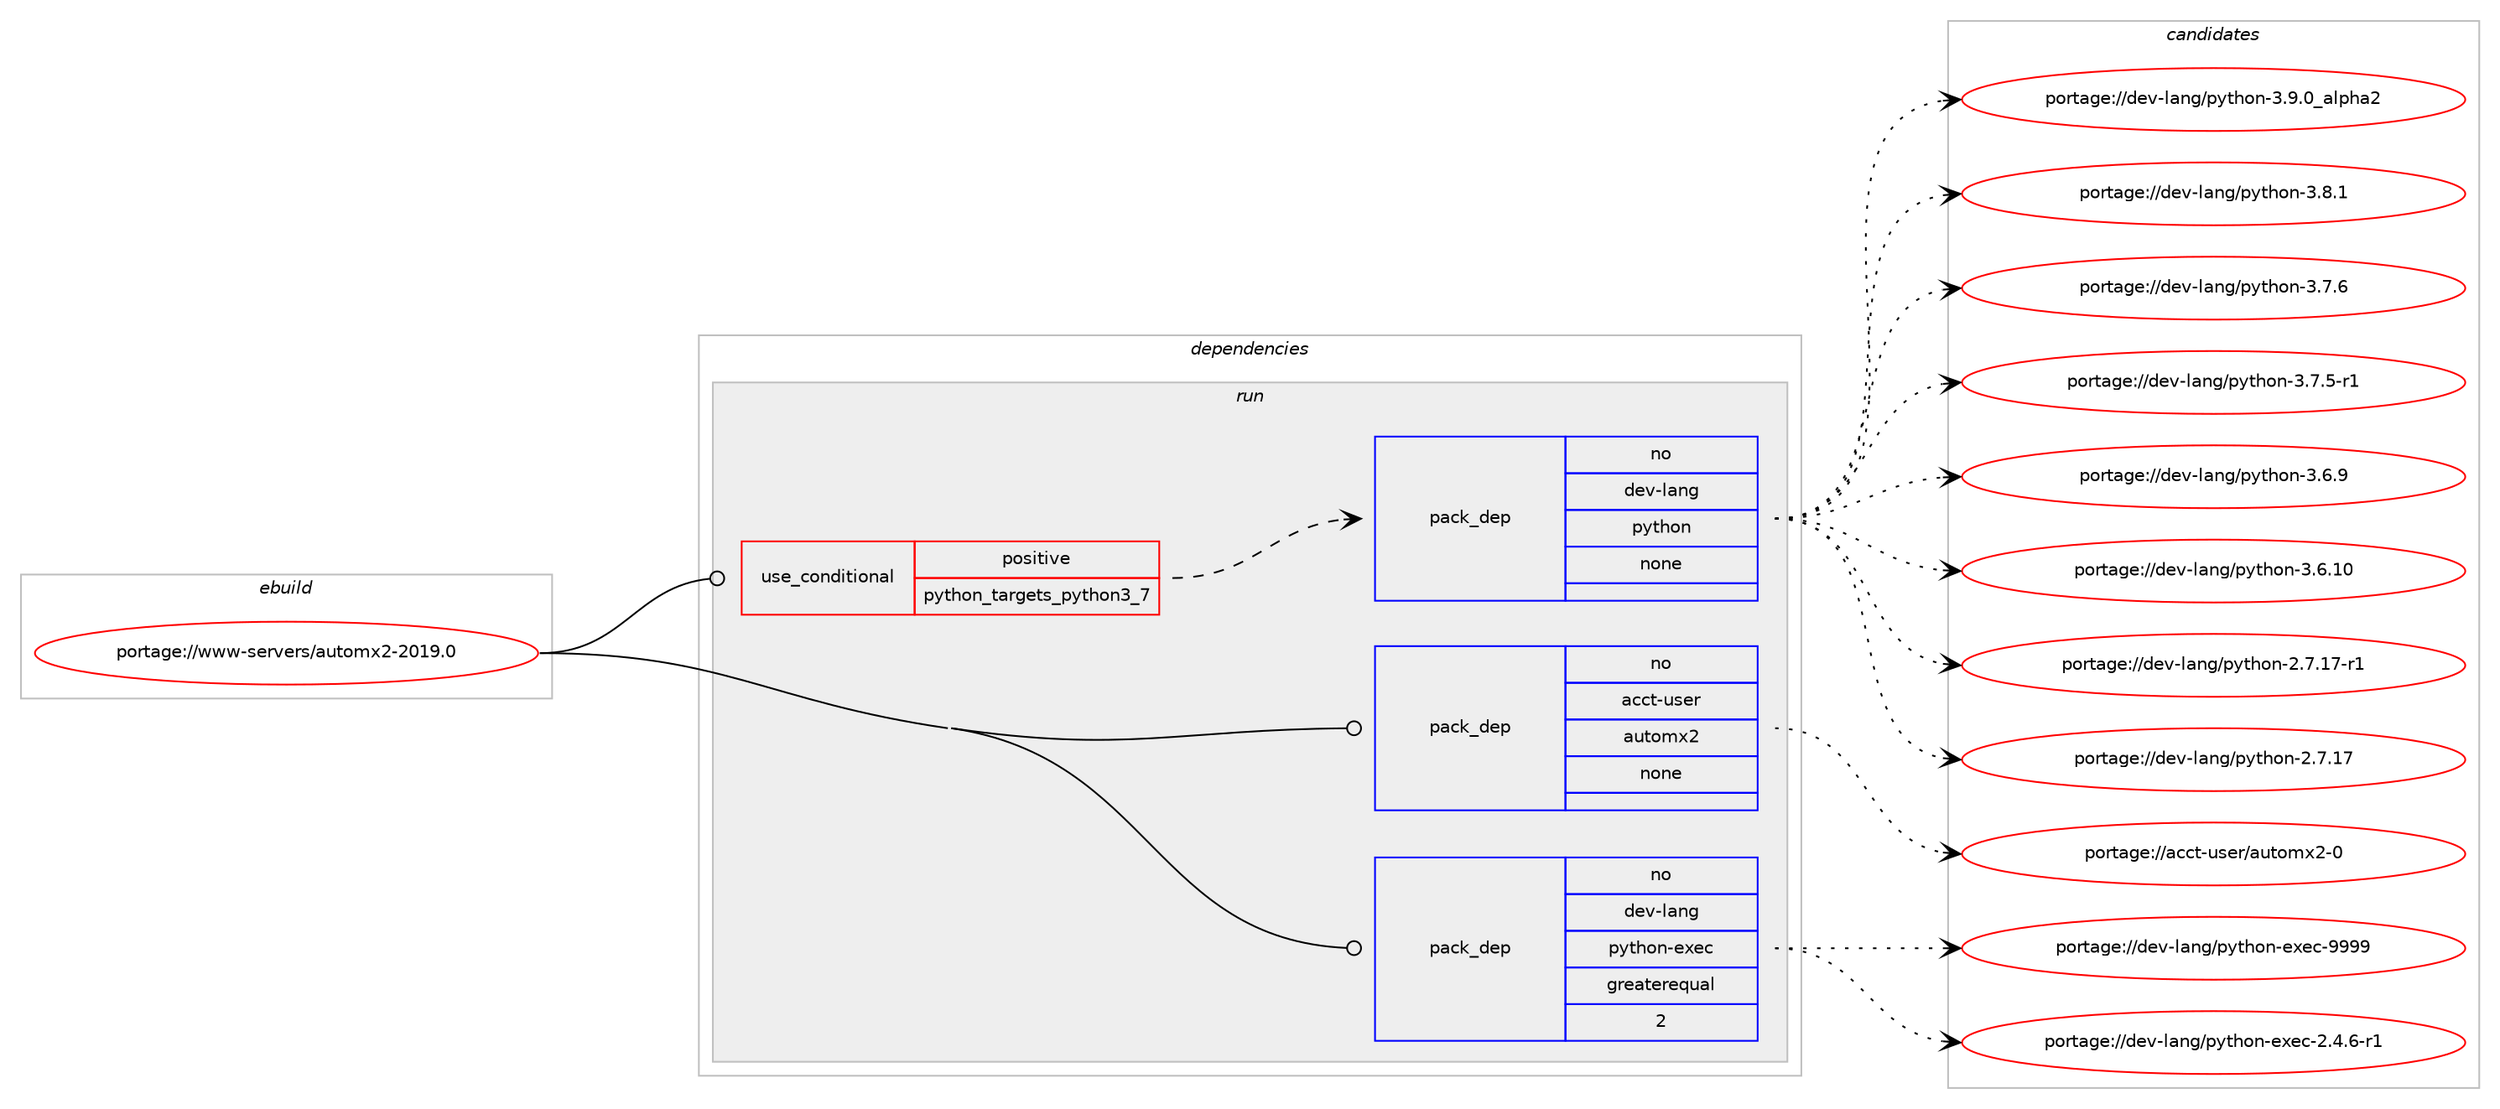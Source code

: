 digraph prolog {

# *************
# Graph options
# *************

newrank=true;
concentrate=true;
compound=true;
graph [rankdir=LR,fontname=Helvetica,fontsize=10,ranksep=1.5];#, ranksep=2.5, nodesep=0.2];
edge  [arrowhead=vee];
node  [fontname=Helvetica,fontsize=10];

# **********
# The ebuild
# **********

subgraph cluster_leftcol {
color=gray;
label=<<i>ebuild</i>>;
id [label="portage://www-servers/automx2-2019.0", color=red, width=4, href="../www-servers/automx2-2019.0.svg"];
}

# ****************
# The dependencies
# ****************

subgraph cluster_midcol {
color=gray;
label=<<i>dependencies</i>>;
subgraph cluster_compile {
fillcolor="#eeeeee";
style=filled;
label=<<i>compile</i>>;
}
subgraph cluster_compileandrun {
fillcolor="#eeeeee";
style=filled;
label=<<i>compile and run</i>>;
}
subgraph cluster_run {
fillcolor="#eeeeee";
style=filled;
label=<<i>run</i>>;
subgraph cond4249 {
dependency26004 [label=<<TABLE BORDER="0" CELLBORDER="1" CELLSPACING="0" CELLPADDING="4"><TR><TD ROWSPAN="3" CELLPADDING="10">use_conditional</TD></TR><TR><TD>positive</TD></TR><TR><TD>python_targets_python3_7</TD></TR></TABLE>>, shape=none, color=red];
subgraph pack21263 {
dependency26005 [label=<<TABLE BORDER="0" CELLBORDER="1" CELLSPACING="0" CELLPADDING="4" WIDTH="220"><TR><TD ROWSPAN="6" CELLPADDING="30">pack_dep</TD></TR><TR><TD WIDTH="110">no</TD></TR><TR><TD>dev-lang</TD></TR><TR><TD>python</TD></TR><TR><TD>none</TD></TR><TR><TD></TD></TR></TABLE>>, shape=none, color=blue];
}
dependency26004:e -> dependency26005:w [weight=20,style="dashed",arrowhead="vee"];
}
id:e -> dependency26004:w [weight=20,style="solid",arrowhead="odot"];
subgraph pack21264 {
dependency26006 [label=<<TABLE BORDER="0" CELLBORDER="1" CELLSPACING="0" CELLPADDING="4" WIDTH="220"><TR><TD ROWSPAN="6" CELLPADDING="30">pack_dep</TD></TR><TR><TD WIDTH="110">no</TD></TR><TR><TD>acct-user</TD></TR><TR><TD>automx2</TD></TR><TR><TD>none</TD></TR><TR><TD></TD></TR></TABLE>>, shape=none, color=blue];
}
id:e -> dependency26006:w [weight=20,style="solid",arrowhead="odot"];
subgraph pack21265 {
dependency26007 [label=<<TABLE BORDER="0" CELLBORDER="1" CELLSPACING="0" CELLPADDING="4" WIDTH="220"><TR><TD ROWSPAN="6" CELLPADDING="30">pack_dep</TD></TR><TR><TD WIDTH="110">no</TD></TR><TR><TD>dev-lang</TD></TR><TR><TD>python-exec</TD></TR><TR><TD>greaterequal</TD></TR><TR><TD>2</TD></TR></TABLE>>, shape=none, color=blue];
}
id:e -> dependency26007:w [weight=20,style="solid",arrowhead="odot"];
}
}

# **************
# The candidates
# **************

subgraph cluster_choices {
rank=same;
color=gray;
label=<<i>candidates</i>>;

subgraph choice21263 {
color=black;
nodesep=1;
choice10010111845108971101034711212111610411111045514657464895971081121049750 [label="portage://dev-lang/python-3.9.0_alpha2", color=red, width=4,href="../dev-lang/python-3.9.0_alpha2.svg"];
choice100101118451089711010347112121116104111110455146564649 [label="portage://dev-lang/python-3.8.1", color=red, width=4,href="../dev-lang/python-3.8.1.svg"];
choice100101118451089711010347112121116104111110455146554654 [label="portage://dev-lang/python-3.7.6", color=red, width=4,href="../dev-lang/python-3.7.6.svg"];
choice1001011184510897110103471121211161041111104551465546534511449 [label="portage://dev-lang/python-3.7.5-r1", color=red, width=4,href="../dev-lang/python-3.7.5-r1.svg"];
choice100101118451089711010347112121116104111110455146544657 [label="portage://dev-lang/python-3.6.9", color=red, width=4,href="../dev-lang/python-3.6.9.svg"];
choice10010111845108971101034711212111610411111045514654464948 [label="portage://dev-lang/python-3.6.10", color=red, width=4,href="../dev-lang/python-3.6.10.svg"];
choice100101118451089711010347112121116104111110455046554649554511449 [label="portage://dev-lang/python-2.7.17-r1", color=red, width=4,href="../dev-lang/python-2.7.17-r1.svg"];
choice10010111845108971101034711212111610411111045504655464955 [label="portage://dev-lang/python-2.7.17", color=red, width=4,href="../dev-lang/python-2.7.17.svg"];
dependency26005:e -> choice10010111845108971101034711212111610411111045514657464895971081121049750:w [style=dotted,weight="100"];
dependency26005:e -> choice100101118451089711010347112121116104111110455146564649:w [style=dotted,weight="100"];
dependency26005:e -> choice100101118451089711010347112121116104111110455146554654:w [style=dotted,weight="100"];
dependency26005:e -> choice1001011184510897110103471121211161041111104551465546534511449:w [style=dotted,weight="100"];
dependency26005:e -> choice100101118451089711010347112121116104111110455146544657:w [style=dotted,weight="100"];
dependency26005:e -> choice10010111845108971101034711212111610411111045514654464948:w [style=dotted,weight="100"];
dependency26005:e -> choice100101118451089711010347112121116104111110455046554649554511449:w [style=dotted,weight="100"];
dependency26005:e -> choice10010111845108971101034711212111610411111045504655464955:w [style=dotted,weight="100"];
}
subgraph choice21264 {
color=black;
nodesep=1;
choice979999116451171151011144797117116111109120504548 [label="portage://acct-user/automx2-0", color=red, width=4,href="../acct-user/automx2-0.svg"];
dependency26006:e -> choice979999116451171151011144797117116111109120504548:w [style=dotted,weight="100"];
}
subgraph choice21265 {
color=black;
nodesep=1;
choice10010111845108971101034711212111610411111045101120101994557575757 [label="portage://dev-lang/python-exec-9999", color=red, width=4,href="../dev-lang/python-exec-9999.svg"];
choice10010111845108971101034711212111610411111045101120101994550465246544511449 [label="portage://dev-lang/python-exec-2.4.6-r1", color=red, width=4,href="../dev-lang/python-exec-2.4.6-r1.svg"];
dependency26007:e -> choice10010111845108971101034711212111610411111045101120101994557575757:w [style=dotted,weight="100"];
dependency26007:e -> choice10010111845108971101034711212111610411111045101120101994550465246544511449:w [style=dotted,weight="100"];
}
}

}
